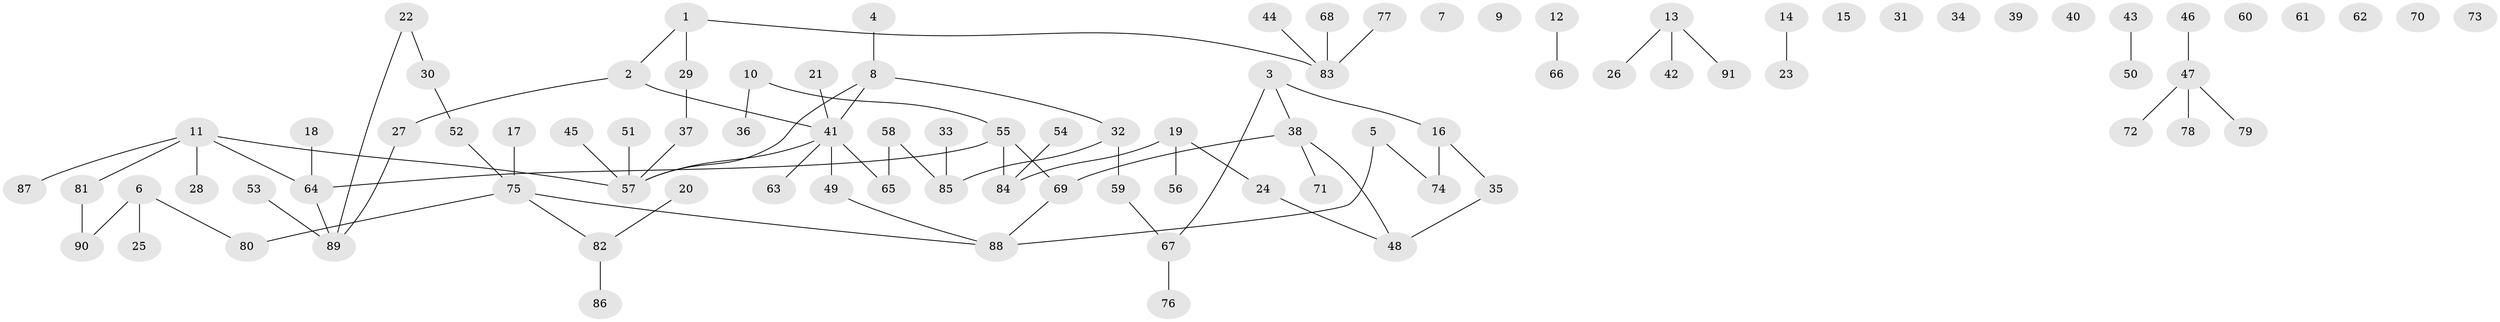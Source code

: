 // coarse degree distribution, {3: 0.2727272727272727, 2: 0.18181818181818182, 4: 0.09090909090909091, 5: 0.18181818181818182, 1: 0.18181818181818182, 7: 0.09090909090909091}
// Generated by graph-tools (version 1.1) at 2025/35/03/04/25 23:35:50]
// undirected, 91 vertices, 84 edges
graph export_dot {
  node [color=gray90,style=filled];
  1;
  2;
  3;
  4;
  5;
  6;
  7;
  8;
  9;
  10;
  11;
  12;
  13;
  14;
  15;
  16;
  17;
  18;
  19;
  20;
  21;
  22;
  23;
  24;
  25;
  26;
  27;
  28;
  29;
  30;
  31;
  32;
  33;
  34;
  35;
  36;
  37;
  38;
  39;
  40;
  41;
  42;
  43;
  44;
  45;
  46;
  47;
  48;
  49;
  50;
  51;
  52;
  53;
  54;
  55;
  56;
  57;
  58;
  59;
  60;
  61;
  62;
  63;
  64;
  65;
  66;
  67;
  68;
  69;
  70;
  71;
  72;
  73;
  74;
  75;
  76;
  77;
  78;
  79;
  80;
  81;
  82;
  83;
  84;
  85;
  86;
  87;
  88;
  89;
  90;
  91;
  1 -- 2;
  1 -- 29;
  1 -- 83;
  2 -- 27;
  2 -- 41;
  3 -- 16;
  3 -- 38;
  3 -- 67;
  4 -- 8;
  5 -- 74;
  5 -- 88;
  6 -- 25;
  6 -- 80;
  6 -- 90;
  8 -- 32;
  8 -- 41;
  8 -- 57;
  10 -- 36;
  10 -- 55;
  11 -- 28;
  11 -- 57;
  11 -- 64;
  11 -- 81;
  11 -- 87;
  12 -- 66;
  13 -- 26;
  13 -- 42;
  13 -- 91;
  14 -- 23;
  16 -- 35;
  16 -- 74;
  17 -- 75;
  18 -- 64;
  19 -- 24;
  19 -- 56;
  19 -- 84;
  20 -- 82;
  21 -- 41;
  22 -- 30;
  22 -- 89;
  24 -- 48;
  27 -- 89;
  29 -- 37;
  30 -- 52;
  32 -- 59;
  32 -- 85;
  33 -- 85;
  35 -- 48;
  37 -- 57;
  38 -- 48;
  38 -- 69;
  38 -- 71;
  41 -- 49;
  41 -- 57;
  41 -- 63;
  41 -- 65;
  43 -- 50;
  44 -- 83;
  45 -- 57;
  46 -- 47;
  47 -- 72;
  47 -- 78;
  47 -- 79;
  49 -- 88;
  51 -- 57;
  52 -- 75;
  53 -- 89;
  54 -- 84;
  55 -- 64;
  55 -- 69;
  55 -- 84;
  58 -- 65;
  58 -- 85;
  59 -- 67;
  64 -- 89;
  67 -- 76;
  68 -- 83;
  69 -- 88;
  75 -- 80;
  75 -- 82;
  75 -- 88;
  77 -- 83;
  81 -- 90;
  82 -- 86;
}
